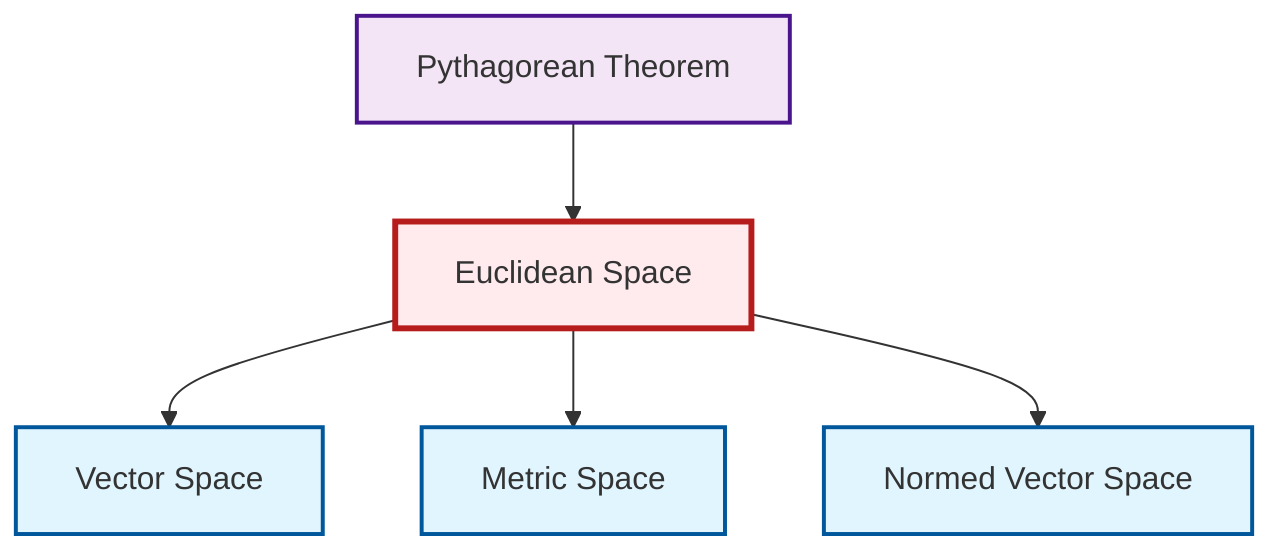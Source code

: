 graph TD
    classDef definition fill:#e1f5fe,stroke:#01579b,stroke-width:2px
    classDef theorem fill:#f3e5f5,stroke:#4a148c,stroke-width:2px
    classDef axiom fill:#fff3e0,stroke:#e65100,stroke-width:2px
    classDef example fill:#e8f5e9,stroke:#1b5e20,stroke-width:2px
    classDef current fill:#ffebee,stroke:#b71c1c,stroke-width:3px
    def-metric-space["Metric Space"]:::definition
    thm-pythagorean["Pythagorean Theorem"]:::theorem
    def-vector-space["Vector Space"]:::definition
    def-euclidean-space["Euclidean Space"]:::definition
    def-normed-vector-space["Normed Vector Space"]:::definition
    def-euclidean-space --> def-vector-space
    def-euclidean-space --> def-metric-space
    thm-pythagorean --> def-euclidean-space
    def-euclidean-space --> def-normed-vector-space
    class def-euclidean-space current